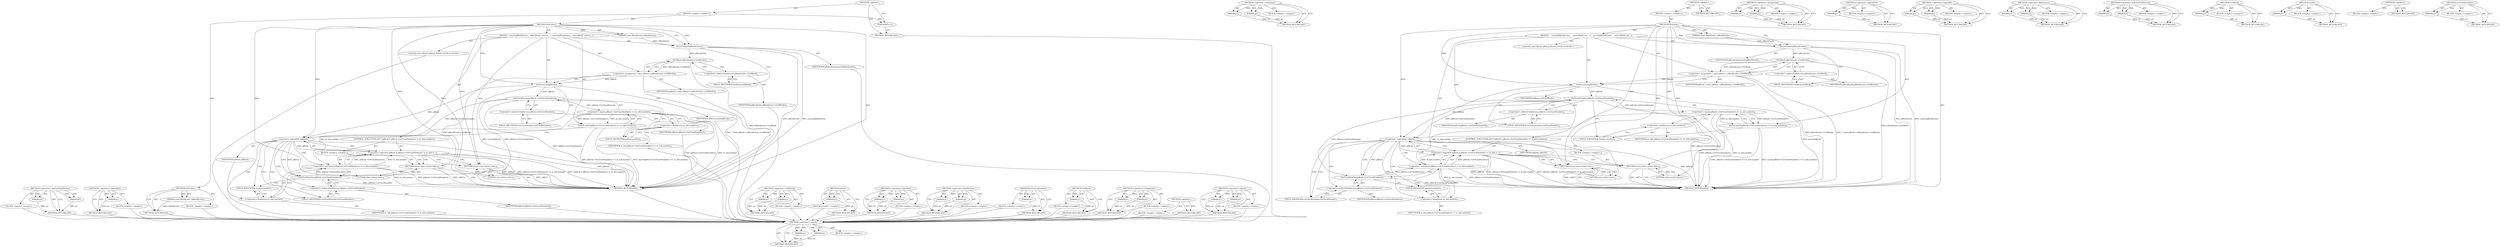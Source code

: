 digraph "&lt;operator&gt;.equals" {
vulnerable_87 [label=<(METHOD,&lt;operator&gt;.equals)>];
vulnerable_88 [label=<(PARAM,p1)>];
vulnerable_89 [label=<(PARAM,p2)>];
vulnerable_90 [label=<(BLOCK,&lt;empty&gt;,&lt;empty&gt;)>];
vulnerable_91 [label=<(METHOD_RETURN,ANY)>];
vulnerable_110 [label=<(METHOD,&lt;operator&gt;.notEquals)>];
vulnerable_111 [label=<(PARAM,p1)>];
vulnerable_112 [label=<(PARAM,p2)>];
vulnerable_113 [label=<(BLOCK,&lt;empty&gt;,&lt;empty&gt;)>];
vulnerable_114 [label=<(METHOD_RETURN,ANY)>];
vulnerable_6 [label=<(METHOD,&lt;global&gt;)<SUB>1</SUB>>];
vulnerable_7 [label=<(BLOCK,&lt;empty&gt;,&lt;empty&gt;)<SUB>1</SUB>>];
vulnerable_8 [label=<(METHOD,VetEntry)<SUB>1</SUB>>];
vulnerable_9 [label=<(PARAM,const BlockEntry* pBlockEntry)<SUB>1</SUB>>];
vulnerable_10 [label=<(BLOCK,{
    assert(pBlockEntry);
    const Block* con...,{
    assert(pBlockEntry);
    const Block* con...)<SUB>2</SUB>>];
vulnerable_11 [label=<(assert,assert(pBlockEntry))<SUB>3</SUB>>];
vulnerable_12 [label=<(IDENTIFIER,pBlockEntry,assert(pBlockEntry))<SUB>3</SUB>>];
vulnerable_13 [label="<(LOCAL,const Block* pBlock: Block*)<SUB>4</SUB>>"];
vulnerable_14 [label=<(&lt;operator&gt;.assignment,* const pBlock = pBlockEntry-&gt;GetBlock())<SUB>4</SUB>>];
vulnerable_15 [label=<(IDENTIFIER,pBlock,* const pBlock = pBlockEntry-&gt;GetBlock())<SUB>4</SUB>>];
vulnerable_16 [label=<(GetBlock,pBlockEntry-&gt;GetBlock())<SUB>4</SUB>>];
vulnerable_17 [label=<(&lt;operator&gt;.indirectFieldAccess,pBlockEntry-&gt;GetBlock)<SUB>4</SUB>>];
vulnerable_18 [label=<(IDENTIFIER,pBlockEntry,pBlockEntry-&gt;GetBlock())<SUB>4</SUB>>];
vulnerable_19 [label=<(FIELD_IDENTIFIER,GetBlock,GetBlock)<SUB>4</SUB>>];
vulnerable_20 [label=<(assert,assert(pBlock))<SUB>5</SUB>>];
vulnerable_21 [label=<(IDENTIFIER,pBlock,assert(pBlock))<SUB>5</SUB>>];
vulnerable_22 [label=<(assert,assert(pBlock-&gt;GetTrackNumber() == m_info.number))<SUB>6</SUB>>];
vulnerable_23 [label=<(&lt;operator&gt;.equals,pBlock-&gt;GetTrackNumber() == m_info.number)<SUB>6</SUB>>];
vulnerable_24 [label=<(GetTrackNumber,pBlock-&gt;GetTrackNumber())<SUB>6</SUB>>];
vulnerable_25 [label=<(&lt;operator&gt;.indirectFieldAccess,pBlock-&gt;GetTrackNumber)<SUB>6</SUB>>];
vulnerable_26 [label=<(IDENTIFIER,pBlock,pBlock-&gt;GetTrackNumber())<SUB>6</SUB>>];
vulnerable_27 [label=<(FIELD_IDENTIFIER,GetTrackNumber,GetTrackNumber)<SUB>6</SUB>>];
vulnerable_28 [label=<(&lt;operator&gt;.fieldAccess,m_info.number)<SUB>6</SUB>>];
vulnerable_29 [label=<(IDENTIFIER,m_info,pBlock-&gt;GetTrackNumber() == m_info.number)<SUB>6</SUB>>];
vulnerable_30 [label=<(FIELD_IDENTIFIER,number,number)<SUB>6</SUB>>];
vulnerable_31 [label=<(CONTROL_STRUCTURE,IF,if (!pBlock || pBlock-&gt;GetTrackNumber() != m_info.number))<SUB>7</SUB>>];
vulnerable_32 [label=<(&lt;operator&gt;.logicalOr,!pBlock || pBlock-&gt;GetTrackNumber() != m_info.n...)<SUB>7</SUB>>];
vulnerable_33 [label=<(&lt;operator&gt;.logicalNot,!pBlock)<SUB>7</SUB>>];
vulnerable_34 [label=<(IDENTIFIER,pBlock,!pBlock)<SUB>7</SUB>>];
vulnerable_35 [label=<(&lt;operator&gt;.notEquals,pBlock-&gt;GetTrackNumber() != m_info.number)<SUB>7</SUB>>];
vulnerable_36 [label=<(GetTrackNumber,pBlock-&gt;GetTrackNumber())<SUB>7</SUB>>];
vulnerable_37 [label=<(&lt;operator&gt;.indirectFieldAccess,pBlock-&gt;GetTrackNumber)<SUB>7</SUB>>];
vulnerable_38 [label=<(IDENTIFIER,pBlock,pBlock-&gt;GetTrackNumber())<SUB>7</SUB>>];
vulnerable_39 [label=<(FIELD_IDENTIFIER,GetTrackNumber,GetTrackNumber)<SUB>7</SUB>>];
vulnerable_40 [label=<(&lt;operator&gt;.fieldAccess,m_info.number)<SUB>7</SUB>>];
vulnerable_41 [label=<(IDENTIFIER,m_info,pBlock-&gt;GetTrackNumber() != m_info.number)<SUB>7</SUB>>];
vulnerable_42 [label=<(FIELD_IDENTIFIER,number,number)<SUB>7</SUB>>];
vulnerable_43 [label=<(BLOCK,&lt;empty&gt;,&lt;empty&gt;)<SUB>8</SUB>>];
vulnerable_44 [label=<(RETURN,return false;,return false;)<SUB>8</SUB>>];
vulnerable_45 [label=<(LITERAL,false,return false;)<SUB>8</SUB>>];
vulnerable_46 [label=<(RETURN,return true;,return true;)<SUB>11</SUB>>];
vulnerable_47 [label=<(LITERAL,true,return true;)<SUB>11</SUB>>];
vulnerable_48 [label=<(METHOD_RETURN,bool)<SUB>1</SUB>>];
vulnerable_50 [label=<(METHOD_RETURN,ANY)<SUB>1</SUB>>];
vulnerable_73 [label=<(METHOD,&lt;operator&gt;.assignment)>];
vulnerable_74 [label=<(PARAM,p1)>];
vulnerable_75 [label=<(PARAM,p2)>];
vulnerable_76 [label=<(BLOCK,&lt;empty&gt;,&lt;empty&gt;)>];
vulnerable_77 [label=<(METHOD_RETURN,ANY)>];
vulnerable_106 [label=<(METHOD,&lt;operator&gt;.logicalNot)>];
vulnerable_107 [label=<(PARAM,p1)>];
vulnerable_108 [label=<(BLOCK,&lt;empty&gt;,&lt;empty&gt;)>];
vulnerable_109 [label=<(METHOD_RETURN,ANY)>];
vulnerable_101 [label=<(METHOD,&lt;operator&gt;.logicalOr)>];
vulnerable_102 [label=<(PARAM,p1)>];
vulnerable_103 [label=<(PARAM,p2)>];
vulnerable_104 [label=<(BLOCK,&lt;empty&gt;,&lt;empty&gt;)>];
vulnerable_105 [label=<(METHOD_RETURN,ANY)>];
vulnerable_96 [label=<(METHOD,&lt;operator&gt;.fieldAccess)>];
vulnerable_97 [label=<(PARAM,p1)>];
vulnerable_98 [label=<(PARAM,p2)>];
vulnerable_99 [label=<(BLOCK,&lt;empty&gt;,&lt;empty&gt;)>];
vulnerable_100 [label=<(METHOD_RETURN,ANY)>];
vulnerable_82 [label=<(METHOD,&lt;operator&gt;.indirectFieldAccess)>];
vulnerable_83 [label=<(PARAM,p1)>];
vulnerable_84 [label=<(PARAM,p2)>];
vulnerable_85 [label=<(BLOCK,&lt;empty&gt;,&lt;empty&gt;)>];
vulnerable_86 [label=<(METHOD_RETURN,ANY)>];
vulnerable_78 [label=<(METHOD,GetBlock)>];
vulnerable_79 [label=<(PARAM,p1)>];
vulnerable_80 [label=<(BLOCK,&lt;empty&gt;,&lt;empty&gt;)>];
vulnerable_81 [label=<(METHOD_RETURN,ANY)>];
vulnerable_69 [label=<(METHOD,assert)>];
vulnerable_70 [label=<(PARAM,p1)>];
vulnerable_71 [label=<(BLOCK,&lt;empty&gt;,&lt;empty&gt;)>];
vulnerable_72 [label=<(METHOD_RETURN,ANY)>];
vulnerable_63 [label=<(METHOD,&lt;global&gt;)<SUB>1</SUB>>];
vulnerable_64 [label=<(BLOCK,&lt;empty&gt;,&lt;empty&gt;)>];
vulnerable_65 [label=<(METHOD_RETURN,ANY)>];
vulnerable_92 [label=<(METHOD,GetTrackNumber)>];
vulnerable_93 [label=<(PARAM,p1)>];
vulnerable_94 [label=<(BLOCK,&lt;empty&gt;,&lt;empty&gt;)>];
vulnerable_95 [label=<(METHOD_RETURN,ANY)>];
fixed_88 [label=<(METHOD,&lt;operator&gt;.indirectFieldAccess)>];
fixed_89 [label=<(PARAM,p1)>];
fixed_90 [label=<(PARAM,p2)>];
fixed_91 [label=<(BLOCK,&lt;empty&gt;,&lt;empty&gt;)>];
fixed_92 [label=<(METHOD_RETURN,ANY)>];
fixed_112 [label=<(METHOD,&lt;operator&gt;.logicalNot)>];
fixed_113 [label=<(PARAM,p1)>];
fixed_114 [label=<(BLOCK,&lt;empty&gt;,&lt;empty&gt;)>];
fixed_115 [label=<(METHOD_RETURN,ANY)>];
fixed_6 [label=<(METHOD,&lt;global&gt;)<SUB>1</SUB>>];
fixed_7 [label=<(BLOCK,&lt;empty&gt;,&lt;empty&gt;)<SUB>1</SUB>>];
fixed_8 [label=<(METHOD,VetEntry)<SUB>1</SUB>>];
fixed_9 [label=<(PARAM,const BlockEntry* pBlockEntry)<SUB>1</SUB>>];
fixed_10 [label=<(BLOCK,&lt;empty&gt;,&lt;empty&gt;)>];
fixed_11 [label=<(METHOD_RETURN,bool)<SUB>1</SUB>>];
fixed_13 [label=<(UNKNOWN,t,t)<SUB>1</SUB>>];
fixed_14 [label=<(METHOD,VetEntry)<SUB>2</SUB>>];
fixed_15 [label=<(PARAM,const BlockEntry* pBlockEntry)<SUB>2</SUB>>];
fixed_16 [label=<(BLOCK,{
  assert(pBlockEntry);
  const Block* const p...,{
  assert(pBlockEntry);
  const Block* const p...)<SUB>2</SUB>>];
fixed_17 [label=<(assert,assert(pBlockEntry))<SUB>3</SUB>>];
fixed_18 [label=<(IDENTIFIER,pBlockEntry,assert(pBlockEntry))<SUB>3</SUB>>];
fixed_19 [label="<(LOCAL,const Block* pBlock: Block*)<SUB>4</SUB>>"];
fixed_20 [label=<(&lt;operator&gt;.assignment,* const pBlock = pBlockEntry-&gt;GetBlock())<SUB>4</SUB>>];
fixed_21 [label=<(IDENTIFIER,pBlock,* const pBlock = pBlockEntry-&gt;GetBlock())<SUB>4</SUB>>];
fixed_22 [label=<(GetBlock,pBlockEntry-&gt;GetBlock())<SUB>4</SUB>>];
fixed_23 [label=<(&lt;operator&gt;.indirectFieldAccess,pBlockEntry-&gt;GetBlock)<SUB>4</SUB>>];
fixed_24 [label=<(IDENTIFIER,pBlockEntry,pBlockEntry-&gt;GetBlock())<SUB>4</SUB>>];
fixed_25 [label=<(FIELD_IDENTIFIER,GetBlock,GetBlock)<SUB>4</SUB>>];
fixed_26 [label=<(assert,assert(pBlock))<SUB>5</SUB>>];
fixed_27 [label=<(IDENTIFIER,pBlock,assert(pBlock))<SUB>5</SUB>>];
fixed_28 [label=<(assert,assert(pBlock-&gt;GetTrackNumber() == m_info.number))<SUB>6</SUB>>];
fixed_29 [label=<(&lt;operator&gt;.equals,pBlock-&gt;GetTrackNumber() == m_info.number)<SUB>6</SUB>>];
fixed_30 [label=<(GetTrackNumber,pBlock-&gt;GetTrackNumber())<SUB>6</SUB>>];
fixed_31 [label=<(&lt;operator&gt;.indirectFieldAccess,pBlock-&gt;GetTrackNumber)<SUB>6</SUB>>];
fixed_32 [label=<(IDENTIFIER,pBlock,pBlock-&gt;GetTrackNumber())<SUB>6</SUB>>];
fixed_33 [label=<(FIELD_IDENTIFIER,GetTrackNumber,GetTrackNumber)<SUB>6</SUB>>];
fixed_34 [label=<(&lt;operator&gt;.fieldAccess,m_info.number)<SUB>6</SUB>>];
fixed_35 [label=<(IDENTIFIER,m_info,pBlock-&gt;GetTrackNumber() == m_info.number)<SUB>6</SUB>>];
fixed_36 [label=<(FIELD_IDENTIFIER,number,number)<SUB>6</SUB>>];
fixed_37 [label=<(CONTROL_STRUCTURE,IF,if (!pBlock || pBlock-&gt;GetTrackNumber() != m_info.number))<SUB>7</SUB>>];
fixed_38 [label=<(&lt;operator&gt;.logicalOr,!pBlock || pBlock-&gt;GetTrackNumber() != m_info.n...)<SUB>7</SUB>>];
fixed_39 [label=<(&lt;operator&gt;.logicalNot,!pBlock)<SUB>7</SUB>>];
fixed_40 [label=<(IDENTIFIER,pBlock,!pBlock)<SUB>7</SUB>>];
fixed_41 [label=<(&lt;operator&gt;.notEquals,pBlock-&gt;GetTrackNumber() != m_info.number)<SUB>7</SUB>>];
fixed_42 [label=<(GetTrackNumber,pBlock-&gt;GetTrackNumber())<SUB>7</SUB>>];
fixed_43 [label=<(&lt;operator&gt;.indirectFieldAccess,pBlock-&gt;GetTrackNumber)<SUB>7</SUB>>];
fixed_44 [label=<(IDENTIFIER,pBlock,pBlock-&gt;GetTrackNumber())<SUB>7</SUB>>];
fixed_45 [label=<(FIELD_IDENTIFIER,GetTrackNumber,GetTrackNumber)<SUB>7</SUB>>];
fixed_46 [label=<(&lt;operator&gt;.fieldAccess,m_info.number)<SUB>7</SUB>>];
fixed_47 [label=<(IDENTIFIER,m_info,pBlock-&gt;GetTrackNumber() != m_info.number)<SUB>7</SUB>>];
fixed_48 [label=<(FIELD_IDENTIFIER,number,number)<SUB>7</SUB>>];
fixed_49 [label=<(BLOCK,&lt;empty&gt;,&lt;empty&gt;)<SUB>8</SUB>>];
fixed_50 [label=<(RETURN,return false;,return false;)<SUB>8</SUB>>];
fixed_51 [label=<(LITERAL,false,return false;)<SUB>8</SUB>>];
fixed_52 [label=<(RETURN,return true;,return true;)<SUB>16</SUB>>];
fixed_53 [label=<(LITERAL,true,return true;)<SUB>16</SUB>>];
fixed_54 [label=<(METHOD_RETURN,bool)<SUB>2</SUB>>];
fixed_56 [label=<(METHOD_RETURN,ANY)<SUB>1</SUB>>];
fixed_116 [label=<(METHOD,&lt;operator&gt;.notEquals)>];
fixed_117 [label=<(PARAM,p1)>];
fixed_118 [label=<(PARAM,p2)>];
fixed_119 [label=<(BLOCK,&lt;empty&gt;,&lt;empty&gt;)>];
fixed_120 [label=<(METHOD_RETURN,ANY)>];
fixed_75 [label=<(METHOD,assert)>];
fixed_76 [label=<(PARAM,p1)>];
fixed_77 [label=<(BLOCK,&lt;empty&gt;,&lt;empty&gt;)>];
fixed_78 [label=<(METHOD_RETURN,ANY)>];
fixed_107 [label=<(METHOD,&lt;operator&gt;.logicalOr)>];
fixed_108 [label=<(PARAM,p1)>];
fixed_109 [label=<(PARAM,p2)>];
fixed_110 [label=<(BLOCK,&lt;empty&gt;,&lt;empty&gt;)>];
fixed_111 [label=<(METHOD_RETURN,ANY)>];
fixed_102 [label=<(METHOD,&lt;operator&gt;.fieldAccess)>];
fixed_103 [label=<(PARAM,p1)>];
fixed_104 [label=<(PARAM,p2)>];
fixed_105 [label=<(BLOCK,&lt;empty&gt;,&lt;empty&gt;)>];
fixed_106 [label=<(METHOD_RETURN,ANY)>];
fixed_98 [label=<(METHOD,GetTrackNumber)>];
fixed_99 [label=<(PARAM,p1)>];
fixed_100 [label=<(BLOCK,&lt;empty&gt;,&lt;empty&gt;)>];
fixed_101 [label=<(METHOD_RETURN,ANY)>];
fixed_84 [label=<(METHOD,GetBlock)>];
fixed_85 [label=<(PARAM,p1)>];
fixed_86 [label=<(BLOCK,&lt;empty&gt;,&lt;empty&gt;)>];
fixed_87 [label=<(METHOD_RETURN,ANY)>];
fixed_79 [label=<(METHOD,&lt;operator&gt;.assignment)>];
fixed_80 [label=<(PARAM,p1)>];
fixed_81 [label=<(PARAM,p2)>];
fixed_82 [label=<(BLOCK,&lt;empty&gt;,&lt;empty&gt;)>];
fixed_83 [label=<(METHOD_RETURN,ANY)>];
fixed_69 [label=<(METHOD,&lt;global&gt;)<SUB>1</SUB>>];
fixed_70 [label=<(BLOCK,&lt;empty&gt;,&lt;empty&gt;)>];
fixed_71 [label=<(METHOD_RETURN,ANY)>];
fixed_93 [label=<(METHOD,&lt;operator&gt;.equals)>];
fixed_94 [label=<(PARAM,p1)>];
fixed_95 [label=<(PARAM,p2)>];
fixed_96 [label=<(BLOCK,&lt;empty&gt;,&lt;empty&gt;)>];
fixed_97 [label=<(METHOD_RETURN,ANY)>];
vulnerable_87 -> vulnerable_88  [key=0, label="AST: "];
vulnerable_87 -> vulnerable_88  [key=1, label="DDG: "];
vulnerable_87 -> vulnerable_90  [key=0, label="AST: "];
vulnerable_87 -> vulnerable_89  [key=0, label="AST: "];
vulnerable_87 -> vulnerable_89  [key=1, label="DDG: "];
vulnerable_87 -> vulnerable_91  [key=0, label="AST: "];
vulnerable_87 -> vulnerable_91  [key=1, label="CFG: "];
vulnerable_88 -> vulnerable_91  [key=0, label="DDG: p1"];
vulnerable_89 -> vulnerable_91  [key=0, label="DDG: p2"];
vulnerable_110 -> vulnerable_111  [key=0, label="AST: "];
vulnerable_110 -> vulnerable_111  [key=1, label="DDG: "];
vulnerable_110 -> vulnerable_113  [key=0, label="AST: "];
vulnerable_110 -> vulnerable_112  [key=0, label="AST: "];
vulnerable_110 -> vulnerable_112  [key=1, label="DDG: "];
vulnerable_110 -> vulnerable_114  [key=0, label="AST: "];
vulnerable_110 -> vulnerable_114  [key=1, label="CFG: "];
vulnerable_111 -> vulnerable_114  [key=0, label="DDG: p1"];
vulnerable_112 -> vulnerable_114  [key=0, label="DDG: p2"];
vulnerable_6 -> vulnerable_7  [key=0, label="AST: "];
vulnerable_6 -> vulnerable_50  [key=0, label="AST: "];
vulnerable_6 -> vulnerable_50  [key=1, label="CFG: "];
vulnerable_7 -> vulnerable_8  [key=0, label="AST: "];
vulnerable_8 -> vulnerable_9  [key=0, label="AST: "];
vulnerable_8 -> vulnerable_9  [key=1, label="DDG: "];
vulnerable_8 -> vulnerable_10  [key=0, label="AST: "];
vulnerable_8 -> vulnerable_48  [key=0, label="AST: "];
vulnerable_8 -> vulnerable_11  [key=0, label="CFG: "];
vulnerable_8 -> vulnerable_11  [key=1, label="DDG: "];
vulnerable_8 -> vulnerable_46  [key=0, label="DDG: "];
vulnerable_8 -> vulnerable_20  [key=0, label="DDG: "];
vulnerable_8 -> vulnerable_47  [key=0, label="DDG: "];
vulnerable_8 -> vulnerable_44  [key=0, label="DDG: "];
vulnerable_8 -> vulnerable_33  [key=0, label="DDG: "];
vulnerable_8 -> vulnerable_45  [key=0, label="DDG: "];
vulnerable_9 -> vulnerable_11  [key=0, label="DDG: pBlockEntry"];
vulnerable_10 -> vulnerable_11  [key=0, label="AST: "];
vulnerable_10 -> vulnerable_13  [key=0, label="AST: "];
vulnerable_10 -> vulnerable_14  [key=0, label="AST: "];
vulnerable_10 -> vulnerable_20  [key=0, label="AST: "];
vulnerable_10 -> vulnerable_22  [key=0, label="AST: "];
vulnerable_10 -> vulnerable_31  [key=0, label="AST: "];
vulnerable_10 -> vulnerable_46  [key=0, label="AST: "];
vulnerable_11 -> vulnerable_12  [key=0, label="AST: "];
vulnerable_11 -> vulnerable_19  [key=0, label="CFG: "];
vulnerable_11 -> vulnerable_48  [key=0, label="DDG: pBlockEntry"];
vulnerable_11 -> vulnerable_48  [key=1, label="DDG: assert(pBlockEntry)"];
vulnerable_11 -> vulnerable_16  [key=0, label="DDG: pBlockEntry"];
vulnerable_14 -> vulnerable_15  [key=0, label="AST: "];
vulnerable_14 -> vulnerable_16  [key=0, label="AST: "];
vulnerable_14 -> vulnerable_20  [key=0, label="CFG: "];
vulnerable_14 -> vulnerable_20  [key=1, label="DDG: pBlock"];
vulnerable_14 -> vulnerable_48  [key=0, label="DDG: pBlockEntry-&gt;GetBlock()"];
vulnerable_14 -> vulnerable_48  [key=1, label="DDG: * const pBlock = pBlockEntry-&gt;GetBlock()"];
vulnerable_16 -> vulnerable_17  [key=0, label="AST: "];
vulnerable_16 -> vulnerable_14  [key=0, label="CFG: "];
vulnerable_16 -> vulnerable_14  [key=1, label="DDG: pBlockEntry-&gt;GetBlock"];
vulnerable_16 -> vulnerable_48  [key=0, label="DDG: pBlockEntry-&gt;GetBlock"];
vulnerable_17 -> vulnerable_18  [key=0, label="AST: "];
vulnerable_17 -> vulnerable_19  [key=0, label="AST: "];
vulnerable_17 -> vulnerable_16  [key=0, label="CFG: "];
vulnerable_19 -> vulnerable_17  [key=0, label="CFG: "];
vulnerable_20 -> vulnerable_21  [key=0, label="AST: "];
vulnerable_20 -> vulnerable_27  [key=0, label="CFG: "];
vulnerable_20 -> vulnerable_48  [key=0, label="DDG: assert(pBlock)"];
vulnerable_20 -> vulnerable_24  [key=0, label="DDG: pBlock"];
vulnerable_20 -> vulnerable_33  [key=0, label="DDG: pBlock"];
vulnerable_22 -> vulnerable_23  [key=0, label="AST: "];
vulnerable_22 -> vulnerable_33  [key=0, label="CFG: "];
vulnerable_22 -> vulnerable_48  [key=0, label="DDG: pBlock-&gt;GetTrackNumber() == m_info.number"];
vulnerable_22 -> vulnerable_48  [key=1, label="DDG: assert(pBlock-&gt;GetTrackNumber() == m_info.number)"];
vulnerable_23 -> vulnerable_24  [key=0, label="AST: "];
vulnerable_23 -> vulnerable_28  [key=0, label="AST: "];
vulnerable_23 -> vulnerable_22  [key=0, label="CFG: "];
vulnerable_23 -> vulnerable_22  [key=1, label="DDG: pBlock-&gt;GetTrackNumber()"];
vulnerable_23 -> vulnerable_22  [key=2, label="DDG: m_info.number"];
vulnerable_23 -> vulnerable_48  [key=0, label="DDG: pBlock-&gt;GetTrackNumber()"];
vulnerable_23 -> vulnerable_48  [key=1, label="DDG: m_info.number"];
vulnerable_23 -> vulnerable_35  [key=0, label="DDG: m_info.number"];
vulnerable_24 -> vulnerable_25  [key=0, label="AST: "];
vulnerable_24 -> vulnerable_30  [key=0, label="CFG: "];
vulnerable_24 -> vulnerable_48  [key=0, label="DDG: pBlock-&gt;GetTrackNumber"];
vulnerable_24 -> vulnerable_23  [key=0, label="DDG: pBlock-&gt;GetTrackNumber"];
vulnerable_24 -> vulnerable_33  [key=0, label="DDG: pBlock-&gt;GetTrackNumber"];
vulnerable_24 -> vulnerable_36  [key=0, label="DDG: pBlock-&gt;GetTrackNumber"];
vulnerable_25 -> vulnerable_26  [key=0, label="AST: "];
vulnerable_25 -> vulnerable_27  [key=0, label="AST: "];
vulnerable_25 -> vulnerable_24  [key=0, label="CFG: "];
vulnerable_27 -> vulnerable_25  [key=0, label="CFG: "];
vulnerable_28 -> vulnerable_29  [key=0, label="AST: "];
vulnerable_28 -> vulnerable_30  [key=0, label="AST: "];
vulnerable_28 -> vulnerable_23  [key=0, label="CFG: "];
vulnerable_30 -> vulnerable_28  [key=0, label="CFG: "];
vulnerable_31 -> vulnerable_32  [key=0, label="AST: "];
vulnerable_31 -> vulnerable_43  [key=0, label="AST: "];
vulnerable_32 -> vulnerable_33  [key=0, label="AST: "];
vulnerable_32 -> vulnerable_35  [key=0, label="AST: "];
vulnerable_32 -> vulnerable_44  [key=0, label="CFG: "];
vulnerable_32 -> vulnerable_44  [key=1, label="CDG: "];
vulnerable_32 -> vulnerable_46  [key=0, label="CFG: "];
vulnerable_32 -> vulnerable_46  [key=1, label="CDG: "];
vulnerable_32 -> vulnerable_48  [key=0, label="DDG: !pBlock"];
vulnerable_32 -> vulnerable_48  [key=1, label="DDG: pBlock-&gt;GetTrackNumber() != m_info.number"];
vulnerable_32 -> vulnerable_48  [key=2, label="DDG: !pBlock || pBlock-&gt;GetTrackNumber() != m_info.number"];
vulnerable_33 -> vulnerable_34  [key=0, label="AST: "];
vulnerable_33 -> vulnerable_32  [key=0, label="CFG: "];
vulnerable_33 -> vulnerable_32  [key=1, label="DDG: pBlock"];
vulnerable_33 -> vulnerable_39  [key=0, label="CFG: "];
vulnerable_33 -> vulnerable_39  [key=1, label="CDG: "];
vulnerable_33 -> vulnerable_48  [key=0, label="DDG: pBlock"];
vulnerable_33 -> vulnerable_36  [key=0, label="DDG: pBlock"];
vulnerable_33 -> vulnerable_36  [key=1, label="CDG: "];
vulnerable_33 -> vulnerable_40  [key=0, label="CDG: "];
vulnerable_33 -> vulnerable_42  [key=0, label="CDG: "];
vulnerable_33 -> vulnerable_35  [key=0, label="CDG: "];
vulnerable_33 -> vulnerable_37  [key=0, label="CDG: "];
vulnerable_35 -> vulnerable_36  [key=0, label="AST: "];
vulnerable_35 -> vulnerable_40  [key=0, label="AST: "];
vulnerable_35 -> vulnerable_32  [key=0, label="CFG: "];
vulnerable_35 -> vulnerable_32  [key=1, label="DDG: pBlock-&gt;GetTrackNumber()"];
vulnerable_35 -> vulnerable_32  [key=2, label="DDG: m_info.number"];
vulnerable_35 -> vulnerable_48  [key=0, label="DDG: pBlock-&gt;GetTrackNumber()"];
vulnerable_35 -> vulnerable_48  [key=1, label="DDG: m_info.number"];
vulnerable_36 -> vulnerable_37  [key=0, label="AST: "];
vulnerable_36 -> vulnerable_42  [key=0, label="CFG: "];
vulnerable_36 -> vulnerable_48  [key=0, label="DDG: pBlock-&gt;GetTrackNumber"];
vulnerable_36 -> vulnerable_35  [key=0, label="DDG: pBlock-&gt;GetTrackNumber"];
vulnerable_37 -> vulnerable_38  [key=0, label="AST: "];
vulnerable_37 -> vulnerable_39  [key=0, label="AST: "];
vulnerable_37 -> vulnerable_36  [key=0, label="CFG: "];
vulnerable_39 -> vulnerable_37  [key=0, label="CFG: "];
vulnerable_40 -> vulnerable_41  [key=0, label="AST: "];
vulnerable_40 -> vulnerable_42  [key=0, label="AST: "];
vulnerable_40 -> vulnerable_35  [key=0, label="CFG: "];
vulnerable_42 -> vulnerable_40  [key=0, label="CFG: "];
vulnerable_43 -> vulnerable_44  [key=0, label="AST: "];
vulnerable_44 -> vulnerable_45  [key=0, label="AST: "];
vulnerable_44 -> vulnerable_48  [key=0, label="CFG: "];
vulnerable_44 -> vulnerable_48  [key=1, label="DDG: &lt;RET&gt;"];
vulnerable_45 -> vulnerable_44  [key=0, label="DDG: false"];
vulnerable_46 -> vulnerable_47  [key=0, label="AST: "];
vulnerable_46 -> vulnerable_48  [key=0, label="CFG: "];
vulnerable_46 -> vulnerable_48  [key=1, label="DDG: &lt;RET&gt;"];
vulnerable_47 -> vulnerable_46  [key=0, label="DDG: true"];
vulnerable_73 -> vulnerable_74  [key=0, label="AST: "];
vulnerable_73 -> vulnerable_74  [key=1, label="DDG: "];
vulnerable_73 -> vulnerable_76  [key=0, label="AST: "];
vulnerable_73 -> vulnerable_75  [key=0, label="AST: "];
vulnerable_73 -> vulnerable_75  [key=1, label="DDG: "];
vulnerable_73 -> vulnerable_77  [key=0, label="AST: "];
vulnerable_73 -> vulnerable_77  [key=1, label="CFG: "];
vulnerable_74 -> vulnerable_77  [key=0, label="DDG: p1"];
vulnerable_75 -> vulnerable_77  [key=0, label="DDG: p2"];
vulnerable_106 -> vulnerable_107  [key=0, label="AST: "];
vulnerable_106 -> vulnerable_107  [key=1, label="DDG: "];
vulnerable_106 -> vulnerable_108  [key=0, label="AST: "];
vulnerable_106 -> vulnerable_109  [key=0, label="AST: "];
vulnerable_106 -> vulnerable_109  [key=1, label="CFG: "];
vulnerable_107 -> vulnerable_109  [key=0, label="DDG: p1"];
vulnerable_101 -> vulnerable_102  [key=0, label="AST: "];
vulnerable_101 -> vulnerable_102  [key=1, label="DDG: "];
vulnerable_101 -> vulnerable_104  [key=0, label="AST: "];
vulnerable_101 -> vulnerable_103  [key=0, label="AST: "];
vulnerable_101 -> vulnerable_103  [key=1, label="DDG: "];
vulnerable_101 -> vulnerable_105  [key=0, label="AST: "];
vulnerable_101 -> vulnerable_105  [key=1, label="CFG: "];
vulnerable_102 -> vulnerable_105  [key=0, label="DDG: p1"];
vulnerable_103 -> vulnerable_105  [key=0, label="DDG: p2"];
vulnerable_96 -> vulnerable_97  [key=0, label="AST: "];
vulnerable_96 -> vulnerable_97  [key=1, label="DDG: "];
vulnerable_96 -> vulnerable_99  [key=0, label="AST: "];
vulnerable_96 -> vulnerable_98  [key=0, label="AST: "];
vulnerable_96 -> vulnerable_98  [key=1, label="DDG: "];
vulnerable_96 -> vulnerable_100  [key=0, label="AST: "];
vulnerable_96 -> vulnerable_100  [key=1, label="CFG: "];
vulnerable_97 -> vulnerable_100  [key=0, label="DDG: p1"];
vulnerable_98 -> vulnerable_100  [key=0, label="DDG: p2"];
vulnerable_82 -> vulnerable_83  [key=0, label="AST: "];
vulnerable_82 -> vulnerable_83  [key=1, label="DDG: "];
vulnerable_82 -> vulnerable_85  [key=0, label="AST: "];
vulnerable_82 -> vulnerable_84  [key=0, label="AST: "];
vulnerable_82 -> vulnerable_84  [key=1, label="DDG: "];
vulnerable_82 -> vulnerable_86  [key=0, label="AST: "];
vulnerable_82 -> vulnerable_86  [key=1, label="CFG: "];
vulnerable_83 -> vulnerable_86  [key=0, label="DDG: p1"];
vulnerable_84 -> vulnerable_86  [key=0, label="DDG: p2"];
vulnerable_78 -> vulnerable_79  [key=0, label="AST: "];
vulnerable_78 -> vulnerable_79  [key=1, label="DDG: "];
vulnerable_78 -> vulnerable_80  [key=0, label="AST: "];
vulnerable_78 -> vulnerable_81  [key=0, label="AST: "];
vulnerable_78 -> vulnerable_81  [key=1, label="CFG: "];
vulnerable_79 -> vulnerable_81  [key=0, label="DDG: p1"];
vulnerable_69 -> vulnerable_70  [key=0, label="AST: "];
vulnerable_69 -> vulnerable_70  [key=1, label="DDG: "];
vulnerable_69 -> vulnerable_71  [key=0, label="AST: "];
vulnerable_69 -> vulnerable_72  [key=0, label="AST: "];
vulnerable_69 -> vulnerable_72  [key=1, label="CFG: "];
vulnerable_70 -> vulnerable_72  [key=0, label="DDG: p1"];
vulnerable_63 -> vulnerable_64  [key=0, label="AST: "];
vulnerable_63 -> vulnerable_65  [key=0, label="AST: "];
vulnerable_63 -> vulnerable_65  [key=1, label="CFG: "];
vulnerable_92 -> vulnerable_93  [key=0, label="AST: "];
vulnerable_92 -> vulnerable_93  [key=1, label="DDG: "];
vulnerable_92 -> vulnerable_94  [key=0, label="AST: "];
vulnerable_92 -> vulnerable_95  [key=0, label="AST: "];
vulnerable_92 -> vulnerable_95  [key=1, label="CFG: "];
vulnerable_93 -> vulnerable_95  [key=0, label="DDG: p1"];
fixed_88 -> fixed_89  [key=0, label="AST: "];
fixed_88 -> fixed_89  [key=1, label="DDG: "];
fixed_88 -> fixed_91  [key=0, label="AST: "];
fixed_88 -> fixed_90  [key=0, label="AST: "];
fixed_88 -> fixed_90  [key=1, label="DDG: "];
fixed_88 -> fixed_92  [key=0, label="AST: "];
fixed_88 -> fixed_92  [key=1, label="CFG: "];
fixed_89 -> fixed_92  [key=0, label="DDG: p1"];
fixed_90 -> fixed_92  [key=0, label="DDG: p2"];
fixed_91 -> vulnerable_87  [key=0];
fixed_92 -> vulnerable_87  [key=0];
fixed_112 -> fixed_113  [key=0, label="AST: "];
fixed_112 -> fixed_113  [key=1, label="DDG: "];
fixed_112 -> fixed_114  [key=0, label="AST: "];
fixed_112 -> fixed_115  [key=0, label="AST: "];
fixed_112 -> fixed_115  [key=1, label="CFG: "];
fixed_113 -> fixed_115  [key=0, label="DDG: p1"];
fixed_114 -> vulnerable_87  [key=0];
fixed_115 -> vulnerable_87  [key=0];
fixed_6 -> fixed_7  [key=0, label="AST: "];
fixed_6 -> fixed_56  [key=0, label="AST: "];
fixed_6 -> fixed_13  [key=0, label="CFG: "];
fixed_7 -> fixed_8  [key=0, label="AST: "];
fixed_7 -> fixed_13  [key=0, label="AST: "];
fixed_7 -> fixed_14  [key=0, label="AST: "];
fixed_8 -> fixed_9  [key=0, label="AST: "];
fixed_8 -> fixed_9  [key=1, label="DDG: "];
fixed_8 -> fixed_10  [key=0, label="AST: "];
fixed_8 -> fixed_11  [key=0, label="AST: "];
fixed_8 -> fixed_11  [key=1, label="CFG: "];
fixed_9 -> fixed_11  [key=0, label="DDG: pBlockEntry"];
fixed_10 -> vulnerable_87  [key=0];
fixed_11 -> vulnerable_87  [key=0];
fixed_13 -> fixed_56  [key=0, label="CFG: "];
fixed_14 -> fixed_15  [key=0, label="AST: "];
fixed_14 -> fixed_15  [key=1, label="DDG: "];
fixed_14 -> fixed_16  [key=0, label="AST: "];
fixed_14 -> fixed_54  [key=0, label="AST: "];
fixed_14 -> fixed_17  [key=0, label="CFG: "];
fixed_14 -> fixed_17  [key=1, label="DDG: "];
fixed_14 -> fixed_52  [key=0, label="DDG: "];
fixed_14 -> fixed_26  [key=0, label="DDG: "];
fixed_14 -> fixed_53  [key=0, label="DDG: "];
fixed_14 -> fixed_50  [key=0, label="DDG: "];
fixed_14 -> fixed_39  [key=0, label="DDG: "];
fixed_14 -> fixed_51  [key=0, label="DDG: "];
fixed_15 -> fixed_17  [key=0, label="DDG: pBlockEntry"];
fixed_16 -> fixed_17  [key=0, label="AST: "];
fixed_16 -> fixed_19  [key=0, label="AST: "];
fixed_16 -> fixed_20  [key=0, label="AST: "];
fixed_16 -> fixed_26  [key=0, label="AST: "];
fixed_16 -> fixed_28  [key=0, label="AST: "];
fixed_16 -> fixed_37  [key=0, label="AST: "];
fixed_16 -> fixed_52  [key=0, label="AST: "];
fixed_17 -> fixed_18  [key=0, label="AST: "];
fixed_17 -> fixed_25  [key=0, label="CFG: "];
fixed_17 -> fixed_54  [key=0, label="DDG: pBlockEntry"];
fixed_17 -> fixed_54  [key=1, label="DDG: assert(pBlockEntry)"];
fixed_17 -> fixed_22  [key=0, label="DDG: pBlockEntry"];
fixed_18 -> vulnerable_87  [key=0];
fixed_19 -> vulnerable_87  [key=0];
fixed_20 -> fixed_21  [key=0, label="AST: "];
fixed_20 -> fixed_22  [key=0, label="AST: "];
fixed_20 -> fixed_26  [key=0, label="CFG: "];
fixed_20 -> fixed_26  [key=1, label="DDG: pBlock"];
fixed_20 -> fixed_54  [key=0, label="DDG: pBlockEntry-&gt;GetBlock()"];
fixed_20 -> fixed_54  [key=1, label="DDG: * const pBlock = pBlockEntry-&gt;GetBlock()"];
fixed_21 -> vulnerable_87  [key=0];
fixed_22 -> fixed_23  [key=0, label="AST: "];
fixed_22 -> fixed_20  [key=0, label="CFG: "];
fixed_22 -> fixed_20  [key=1, label="DDG: pBlockEntry-&gt;GetBlock"];
fixed_22 -> fixed_54  [key=0, label="DDG: pBlockEntry-&gt;GetBlock"];
fixed_23 -> fixed_24  [key=0, label="AST: "];
fixed_23 -> fixed_25  [key=0, label="AST: "];
fixed_23 -> fixed_22  [key=0, label="CFG: "];
fixed_24 -> vulnerable_87  [key=0];
fixed_25 -> fixed_23  [key=0, label="CFG: "];
fixed_26 -> fixed_27  [key=0, label="AST: "];
fixed_26 -> fixed_33  [key=0, label="CFG: "];
fixed_26 -> fixed_54  [key=0, label="DDG: assert(pBlock)"];
fixed_26 -> fixed_30  [key=0, label="DDG: pBlock"];
fixed_26 -> fixed_39  [key=0, label="DDG: pBlock"];
fixed_27 -> vulnerable_87  [key=0];
fixed_28 -> fixed_29  [key=0, label="AST: "];
fixed_28 -> fixed_39  [key=0, label="CFG: "];
fixed_28 -> fixed_54  [key=0, label="DDG: pBlock-&gt;GetTrackNumber() == m_info.number"];
fixed_28 -> fixed_54  [key=1, label="DDG: assert(pBlock-&gt;GetTrackNumber() == m_info.number)"];
fixed_29 -> fixed_30  [key=0, label="AST: "];
fixed_29 -> fixed_34  [key=0, label="AST: "];
fixed_29 -> fixed_28  [key=0, label="CFG: "];
fixed_29 -> fixed_28  [key=1, label="DDG: pBlock-&gt;GetTrackNumber()"];
fixed_29 -> fixed_28  [key=2, label="DDG: m_info.number"];
fixed_29 -> fixed_54  [key=0, label="DDG: pBlock-&gt;GetTrackNumber()"];
fixed_29 -> fixed_54  [key=1, label="DDG: m_info.number"];
fixed_29 -> fixed_41  [key=0, label="DDG: m_info.number"];
fixed_30 -> fixed_31  [key=0, label="AST: "];
fixed_30 -> fixed_36  [key=0, label="CFG: "];
fixed_30 -> fixed_54  [key=0, label="DDG: pBlock-&gt;GetTrackNumber"];
fixed_30 -> fixed_29  [key=0, label="DDG: pBlock-&gt;GetTrackNumber"];
fixed_30 -> fixed_39  [key=0, label="DDG: pBlock-&gt;GetTrackNumber"];
fixed_30 -> fixed_42  [key=0, label="DDG: pBlock-&gt;GetTrackNumber"];
fixed_31 -> fixed_32  [key=0, label="AST: "];
fixed_31 -> fixed_33  [key=0, label="AST: "];
fixed_31 -> fixed_30  [key=0, label="CFG: "];
fixed_32 -> vulnerable_87  [key=0];
fixed_33 -> fixed_31  [key=0, label="CFG: "];
fixed_34 -> fixed_35  [key=0, label="AST: "];
fixed_34 -> fixed_36  [key=0, label="AST: "];
fixed_34 -> fixed_29  [key=0, label="CFG: "];
fixed_35 -> vulnerable_87  [key=0];
fixed_36 -> fixed_34  [key=0, label="CFG: "];
fixed_37 -> fixed_38  [key=0, label="AST: "];
fixed_37 -> fixed_49  [key=0, label="AST: "];
fixed_38 -> fixed_39  [key=0, label="AST: "];
fixed_38 -> fixed_41  [key=0, label="AST: "];
fixed_38 -> fixed_50  [key=0, label="CFG: "];
fixed_38 -> fixed_50  [key=1, label="CDG: "];
fixed_38 -> fixed_52  [key=0, label="CFG: "];
fixed_38 -> fixed_52  [key=1, label="CDG: "];
fixed_38 -> fixed_54  [key=0, label="DDG: !pBlock"];
fixed_38 -> fixed_54  [key=1, label="DDG: pBlock-&gt;GetTrackNumber() != m_info.number"];
fixed_38 -> fixed_54  [key=2, label="DDG: !pBlock || pBlock-&gt;GetTrackNumber() != m_info.number"];
fixed_39 -> fixed_40  [key=0, label="AST: "];
fixed_39 -> fixed_38  [key=0, label="CFG: "];
fixed_39 -> fixed_38  [key=1, label="DDG: pBlock"];
fixed_39 -> fixed_45  [key=0, label="CFG: "];
fixed_39 -> fixed_45  [key=1, label="CDG: "];
fixed_39 -> fixed_54  [key=0, label="DDG: pBlock"];
fixed_39 -> fixed_42  [key=0, label="DDG: pBlock"];
fixed_39 -> fixed_42  [key=1, label="CDG: "];
fixed_39 -> fixed_48  [key=0, label="CDG: "];
fixed_39 -> fixed_46  [key=0, label="CDG: "];
fixed_39 -> fixed_41  [key=0, label="CDG: "];
fixed_39 -> fixed_43  [key=0, label="CDG: "];
fixed_40 -> vulnerable_87  [key=0];
fixed_41 -> fixed_42  [key=0, label="AST: "];
fixed_41 -> fixed_46  [key=0, label="AST: "];
fixed_41 -> fixed_38  [key=0, label="CFG: "];
fixed_41 -> fixed_38  [key=1, label="DDG: pBlock-&gt;GetTrackNumber()"];
fixed_41 -> fixed_38  [key=2, label="DDG: m_info.number"];
fixed_41 -> fixed_54  [key=0, label="DDG: pBlock-&gt;GetTrackNumber()"];
fixed_41 -> fixed_54  [key=1, label="DDG: m_info.number"];
fixed_42 -> fixed_43  [key=0, label="AST: "];
fixed_42 -> fixed_48  [key=0, label="CFG: "];
fixed_42 -> fixed_54  [key=0, label="DDG: pBlock-&gt;GetTrackNumber"];
fixed_42 -> fixed_41  [key=0, label="DDG: pBlock-&gt;GetTrackNumber"];
fixed_43 -> fixed_44  [key=0, label="AST: "];
fixed_43 -> fixed_45  [key=0, label="AST: "];
fixed_43 -> fixed_42  [key=0, label="CFG: "];
fixed_44 -> vulnerable_87  [key=0];
fixed_45 -> fixed_43  [key=0, label="CFG: "];
fixed_46 -> fixed_47  [key=0, label="AST: "];
fixed_46 -> fixed_48  [key=0, label="AST: "];
fixed_46 -> fixed_41  [key=0, label="CFG: "];
fixed_47 -> vulnerable_87  [key=0];
fixed_48 -> fixed_46  [key=0, label="CFG: "];
fixed_49 -> fixed_50  [key=0, label="AST: "];
fixed_50 -> fixed_51  [key=0, label="AST: "];
fixed_50 -> fixed_54  [key=0, label="CFG: "];
fixed_50 -> fixed_54  [key=1, label="DDG: &lt;RET&gt;"];
fixed_51 -> fixed_50  [key=0, label="DDG: false"];
fixed_52 -> fixed_53  [key=0, label="AST: "];
fixed_52 -> fixed_54  [key=0, label="CFG: "];
fixed_52 -> fixed_54  [key=1, label="DDG: &lt;RET&gt;"];
fixed_53 -> fixed_52  [key=0, label="DDG: true"];
fixed_54 -> vulnerable_87  [key=0];
fixed_56 -> vulnerable_87  [key=0];
fixed_116 -> fixed_117  [key=0, label="AST: "];
fixed_116 -> fixed_117  [key=1, label="DDG: "];
fixed_116 -> fixed_119  [key=0, label="AST: "];
fixed_116 -> fixed_118  [key=0, label="AST: "];
fixed_116 -> fixed_118  [key=1, label="DDG: "];
fixed_116 -> fixed_120  [key=0, label="AST: "];
fixed_116 -> fixed_120  [key=1, label="CFG: "];
fixed_117 -> fixed_120  [key=0, label="DDG: p1"];
fixed_118 -> fixed_120  [key=0, label="DDG: p2"];
fixed_119 -> vulnerable_87  [key=0];
fixed_120 -> vulnerable_87  [key=0];
fixed_75 -> fixed_76  [key=0, label="AST: "];
fixed_75 -> fixed_76  [key=1, label="DDG: "];
fixed_75 -> fixed_77  [key=0, label="AST: "];
fixed_75 -> fixed_78  [key=0, label="AST: "];
fixed_75 -> fixed_78  [key=1, label="CFG: "];
fixed_76 -> fixed_78  [key=0, label="DDG: p1"];
fixed_77 -> vulnerable_87  [key=0];
fixed_78 -> vulnerable_87  [key=0];
fixed_107 -> fixed_108  [key=0, label="AST: "];
fixed_107 -> fixed_108  [key=1, label="DDG: "];
fixed_107 -> fixed_110  [key=0, label="AST: "];
fixed_107 -> fixed_109  [key=0, label="AST: "];
fixed_107 -> fixed_109  [key=1, label="DDG: "];
fixed_107 -> fixed_111  [key=0, label="AST: "];
fixed_107 -> fixed_111  [key=1, label="CFG: "];
fixed_108 -> fixed_111  [key=0, label="DDG: p1"];
fixed_109 -> fixed_111  [key=0, label="DDG: p2"];
fixed_110 -> vulnerable_87  [key=0];
fixed_111 -> vulnerable_87  [key=0];
fixed_102 -> fixed_103  [key=0, label="AST: "];
fixed_102 -> fixed_103  [key=1, label="DDG: "];
fixed_102 -> fixed_105  [key=0, label="AST: "];
fixed_102 -> fixed_104  [key=0, label="AST: "];
fixed_102 -> fixed_104  [key=1, label="DDG: "];
fixed_102 -> fixed_106  [key=0, label="AST: "];
fixed_102 -> fixed_106  [key=1, label="CFG: "];
fixed_103 -> fixed_106  [key=0, label="DDG: p1"];
fixed_104 -> fixed_106  [key=0, label="DDG: p2"];
fixed_105 -> vulnerable_87  [key=0];
fixed_106 -> vulnerable_87  [key=0];
fixed_98 -> fixed_99  [key=0, label="AST: "];
fixed_98 -> fixed_99  [key=1, label="DDG: "];
fixed_98 -> fixed_100  [key=0, label="AST: "];
fixed_98 -> fixed_101  [key=0, label="AST: "];
fixed_98 -> fixed_101  [key=1, label="CFG: "];
fixed_99 -> fixed_101  [key=0, label="DDG: p1"];
fixed_100 -> vulnerable_87  [key=0];
fixed_101 -> vulnerable_87  [key=0];
fixed_84 -> fixed_85  [key=0, label="AST: "];
fixed_84 -> fixed_85  [key=1, label="DDG: "];
fixed_84 -> fixed_86  [key=0, label="AST: "];
fixed_84 -> fixed_87  [key=0, label="AST: "];
fixed_84 -> fixed_87  [key=1, label="CFG: "];
fixed_85 -> fixed_87  [key=0, label="DDG: p1"];
fixed_86 -> vulnerable_87  [key=0];
fixed_87 -> vulnerable_87  [key=0];
fixed_79 -> fixed_80  [key=0, label="AST: "];
fixed_79 -> fixed_80  [key=1, label="DDG: "];
fixed_79 -> fixed_82  [key=0, label="AST: "];
fixed_79 -> fixed_81  [key=0, label="AST: "];
fixed_79 -> fixed_81  [key=1, label="DDG: "];
fixed_79 -> fixed_83  [key=0, label="AST: "];
fixed_79 -> fixed_83  [key=1, label="CFG: "];
fixed_80 -> fixed_83  [key=0, label="DDG: p1"];
fixed_81 -> fixed_83  [key=0, label="DDG: p2"];
fixed_82 -> vulnerable_87  [key=0];
fixed_83 -> vulnerable_87  [key=0];
fixed_69 -> fixed_70  [key=0, label="AST: "];
fixed_69 -> fixed_71  [key=0, label="AST: "];
fixed_69 -> fixed_71  [key=1, label="CFG: "];
fixed_70 -> vulnerable_87  [key=0];
fixed_71 -> vulnerable_87  [key=0];
fixed_93 -> fixed_94  [key=0, label="AST: "];
fixed_93 -> fixed_94  [key=1, label="DDG: "];
fixed_93 -> fixed_96  [key=0, label="AST: "];
fixed_93 -> fixed_95  [key=0, label="AST: "];
fixed_93 -> fixed_95  [key=1, label="DDG: "];
fixed_93 -> fixed_97  [key=0, label="AST: "];
fixed_93 -> fixed_97  [key=1, label="CFG: "];
fixed_94 -> fixed_97  [key=0, label="DDG: p1"];
fixed_95 -> fixed_97  [key=0, label="DDG: p2"];
fixed_96 -> vulnerable_87  [key=0];
fixed_97 -> vulnerable_87  [key=0];
}
